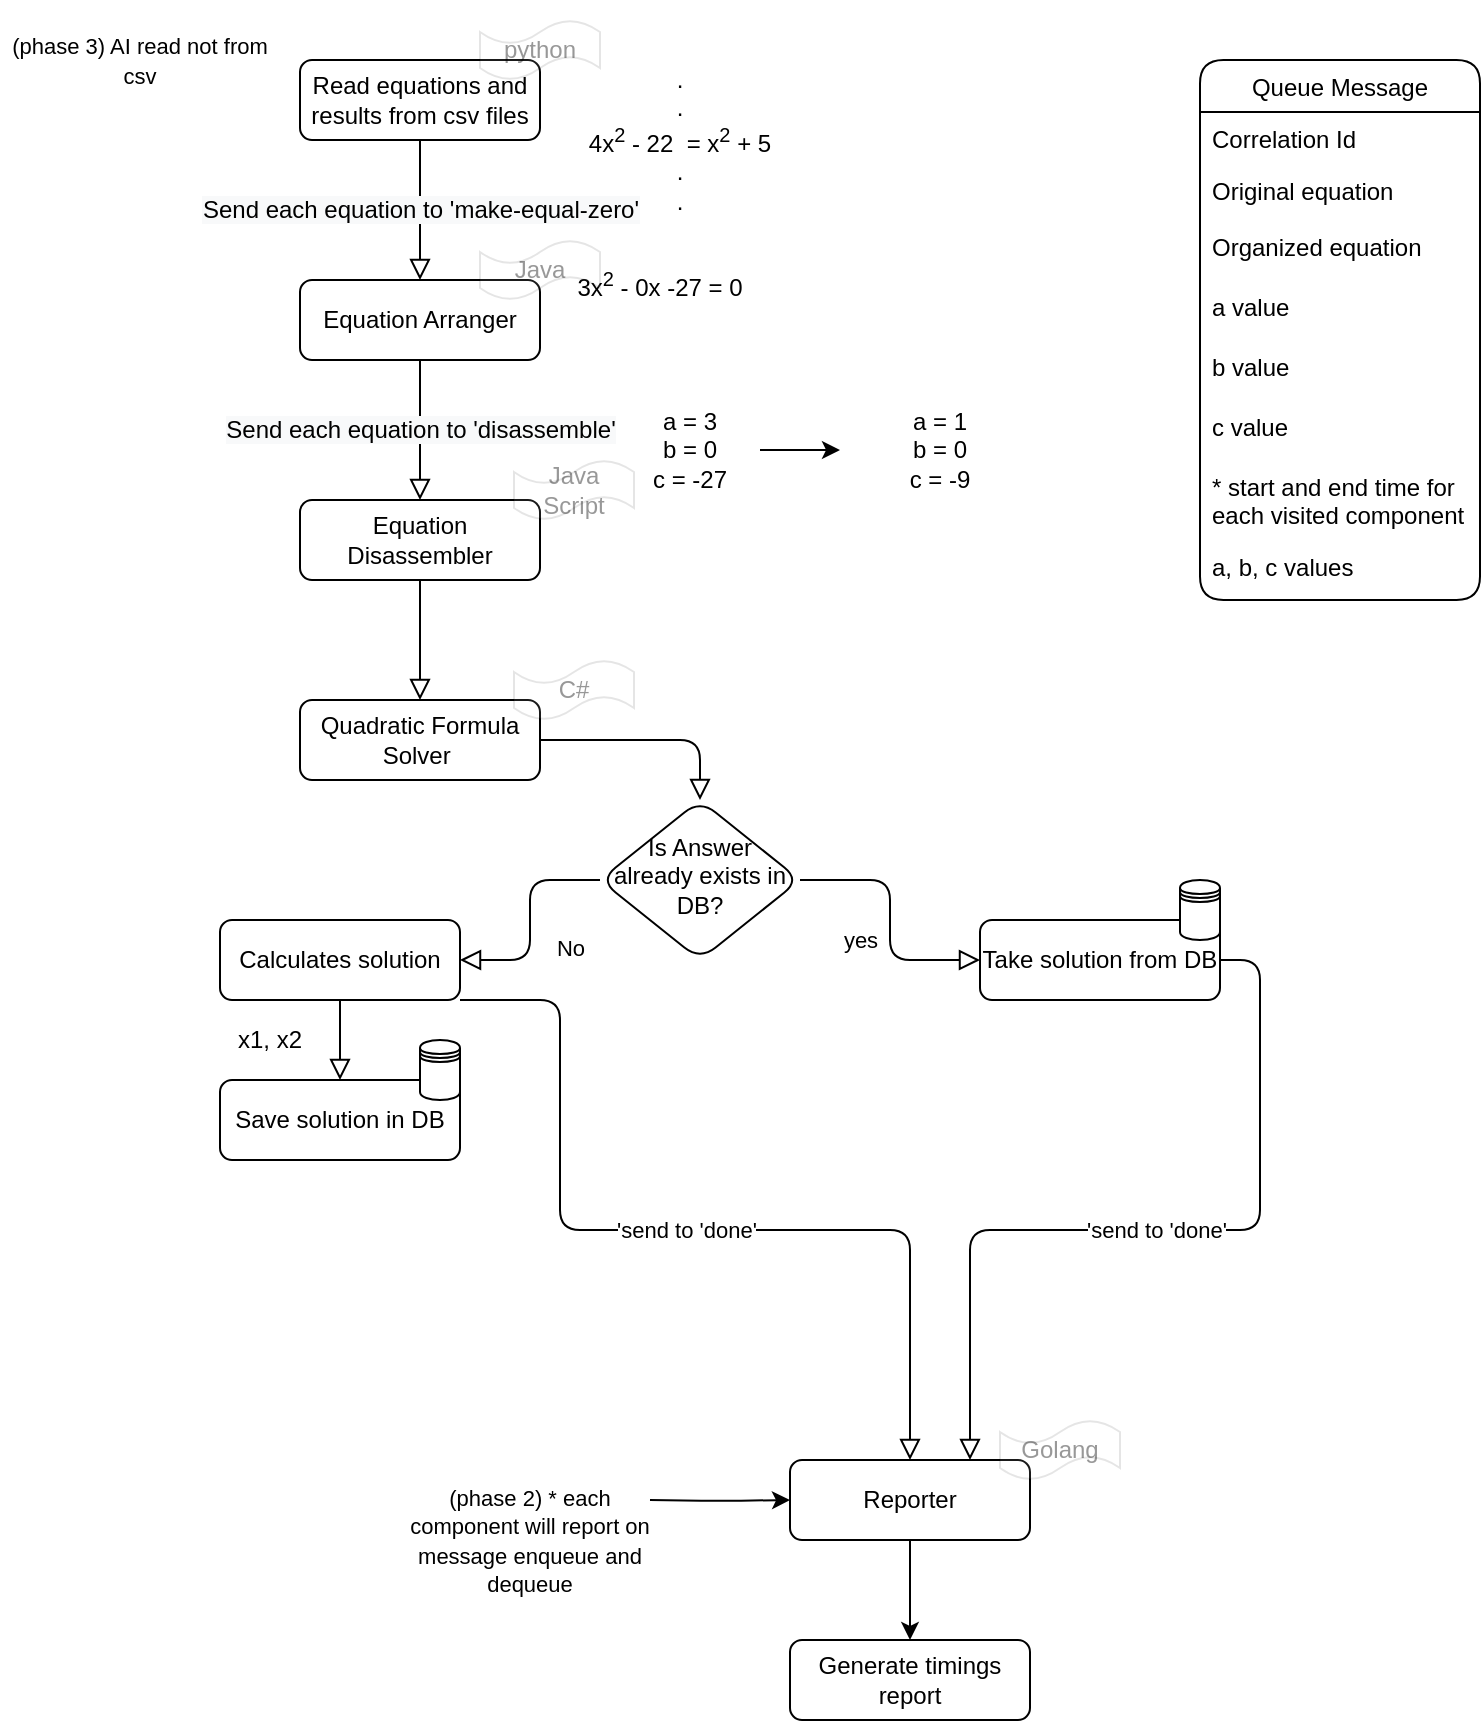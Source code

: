 <mxfile version="13.10.4" type="device"><diagram id="C5RBs43oDa-KdzZeNtuy" name="Page-1"><mxGraphModel dx="981" dy="508" grid="1" gridSize="10" guides="1" tooltips="1" connect="1" arrows="1" fold="1" page="1" pageScale="1" pageWidth="827" pageHeight="1169" math="0" shadow="0"><root><mxCell id="WIyWlLk6GJQsqaUBKTNV-0"/><mxCell id="WIyWlLk6GJQsqaUBKTNV-1" parent="WIyWlLk6GJQsqaUBKTNV-0"/><mxCell id="WIyWlLk6GJQsqaUBKTNV-2" value="&#10;&#10;&lt;span style=&quot;color: rgb(0, 0, 0); font-family: helvetica; font-size: 12px; font-style: normal; font-weight: 400; letter-spacing: normal; text-align: center; text-indent: 0px; text-transform: none; word-spacing: 0px; background-color: rgb(248, 249, 250); display: inline; float: none;&quot;&gt;Send each equation to 'make-equal-zero'&lt;/span&gt;&#10;&#10;" style="html=1;jettySize=auto;orthogonalLoop=1;fontSize=11;endArrow=block;endFill=0;endSize=8;strokeWidth=1;shadow=0;labelBackgroundColor=none;edgeStyle=orthogonalEdgeStyle;entryX=0.5;entryY=0;entryDx=0;entryDy=0;" parent="WIyWlLk6GJQsqaUBKTNV-1" source="WIyWlLk6GJQsqaUBKTNV-3" target="TW0-qW7-gYmL2JKoPxrd-0" edge="1"><mxGeometry relative="1" as="geometry"/></mxCell><mxCell id="WIyWlLk6GJQsqaUBKTNV-3" value="Read equations and results from csv files" style="whiteSpace=wrap;html=1;fontSize=12;glass=0;strokeWidth=1;shadow=0;rounded=1;" parent="WIyWlLk6GJQsqaUBKTNV-1" vertex="1"><mxGeometry x="160" y="40" width="120" height="40" as="geometry"/></mxCell><mxCell id="TW0-qW7-gYmL2JKoPxrd-0" value="Equation Arranger" style="whiteSpace=wrap;html=1;fontSize=12;glass=0;strokeWidth=1;shadow=0;rounded=1;" vertex="1" parent="WIyWlLk6GJQsqaUBKTNV-1"><mxGeometry x="160" y="150" width="120" height="40" as="geometry"/></mxCell><mxCell id="TW0-qW7-gYmL2JKoPxrd-1" value=".&lt;br&gt;.&lt;br&gt;4x&lt;sup&gt;2&lt;/sup&gt; - 22&amp;nbsp; = x&lt;sup&gt;2&lt;/sup&gt; + 5&lt;br&gt;.&lt;br&gt;." style="text;html=1;strokeColor=none;fillColor=none;align=center;verticalAlign=middle;whiteSpace=wrap;rounded=1;" vertex="1" parent="WIyWlLk6GJQsqaUBKTNV-1"><mxGeometry x="280" y="40" width="140" height="80" as="geometry"/></mxCell><mxCell id="TW0-qW7-gYmL2JKoPxrd-13" style="edgeStyle=orthogonalEdgeStyle;orthogonalLoop=1;jettySize=auto;html=1;" edge="1" parent="WIyWlLk6GJQsqaUBKTNV-1" source="TW0-qW7-gYmL2JKoPxrd-2" target="TW0-qW7-gYmL2JKoPxrd-9"><mxGeometry relative="1" as="geometry"/></mxCell><mxCell id="TW0-qW7-gYmL2JKoPxrd-2" value="a = 3&lt;br&gt;b = 0&lt;br&gt;c = -27" style="text;html=1;strokeColor=none;fillColor=none;align=center;verticalAlign=middle;whiteSpace=wrap;rounded=1;" vertex="1" parent="WIyWlLk6GJQsqaUBKTNV-1"><mxGeometry x="320" y="210" width="70" height="50" as="geometry"/></mxCell><mxCell id="TW0-qW7-gYmL2JKoPxrd-3" value="Equation Disassembler" style="whiteSpace=wrap;html=1;fontSize=12;glass=0;strokeWidth=1;shadow=0;rounded=1;" vertex="1" parent="WIyWlLk6GJQsqaUBKTNV-1"><mxGeometry x="160" y="260" width="120" height="40" as="geometry"/></mxCell><mxCell id="TW0-qW7-gYmL2JKoPxrd-4" value="&lt;br&gt;3x&lt;sup&gt;2&lt;/sup&gt; - 0x -27 = 0" style="text;html=1;strokeColor=none;fillColor=none;align=center;verticalAlign=middle;whiteSpace=wrap;rounded=1;" vertex="1" parent="WIyWlLk6GJQsqaUBKTNV-1"><mxGeometry x="290" y="130" width="100" height="30" as="geometry"/></mxCell><mxCell id="TW0-qW7-gYmL2JKoPxrd-6" value="&#10;&#10;&lt;span style=&quot;color: rgb(0, 0, 0); font-family: helvetica; font-size: 12px; font-style: normal; font-weight: 400; letter-spacing: normal; text-align: center; text-indent: 0px; text-transform: none; word-spacing: 0px; background-color: rgb(248, 249, 250); display: inline; float: none;&quot;&gt;Send each equation to 'disassemble'&lt;/span&gt;&#10;&#10;" style="html=1;jettySize=auto;orthogonalLoop=1;fontSize=11;endArrow=block;endFill=0;endSize=8;strokeWidth=1;shadow=0;labelBackgroundColor=none;edgeStyle=orthogonalEdgeStyle;entryX=0.5;entryY=0;entryDx=0;entryDy=0;exitX=0.5;exitY=1;exitDx=0;exitDy=0;" edge="1" parent="WIyWlLk6GJQsqaUBKTNV-1" source="TW0-qW7-gYmL2JKoPxrd-0" target="TW0-qW7-gYmL2JKoPxrd-3"><mxGeometry relative="1" as="geometry"><mxPoint x="230" y="90" as="sourcePoint"/><mxPoint x="230" y="140" as="targetPoint"/></mxGeometry></mxCell><mxCell id="TW0-qW7-gYmL2JKoPxrd-7" value="Calculates solution" style="whiteSpace=wrap;html=1;fontSize=12;glass=0;strokeWidth=1;shadow=0;rounded=1;" vertex="1" parent="WIyWlLk6GJQsqaUBKTNV-1"><mxGeometry x="120" y="470" width="120" height="40" as="geometry"/></mxCell><mxCell id="TW0-qW7-gYmL2JKoPxrd-8" value="" style="html=1;jettySize=auto;orthogonalLoop=1;fontSize=11;endArrow=block;endFill=0;endSize=8;strokeWidth=1;shadow=0;labelBackgroundColor=none;edgeStyle=orthogonalEdgeStyle;exitX=0.5;exitY=1;exitDx=0;exitDy=0;" edge="1" parent="WIyWlLk6GJQsqaUBKTNV-1" source="TW0-qW7-gYmL2JKoPxrd-3" target="TW0-qW7-gYmL2JKoPxrd-24"><mxGeometry relative="1" as="geometry"><mxPoint x="220" y="420" as="sourcePoint"/><mxPoint x="279" y="450" as="targetPoint"/></mxGeometry></mxCell><mxCell id="TW0-qW7-gYmL2JKoPxrd-9" value="a = 1&lt;br&gt;b = 0&lt;br&gt;c = -9" style="text;html=1;strokeColor=none;fillColor=none;align=center;verticalAlign=middle;whiteSpace=wrap;rounded=1;" vertex="1" parent="WIyWlLk6GJQsqaUBKTNV-1"><mxGeometry x="430" y="210" width="100" height="50" as="geometry"/></mxCell><mxCell id="TW0-qW7-gYmL2JKoPxrd-14" value="Is Answer already exists in DB?" style="rhombus;whiteSpace=wrap;html=1;shadow=0;fontFamily=Helvetica;fontSize=12;align=center;strokeWidth=1;spacing=6;spacingTop=-4;rounded=1;" vertex="1" parent="WIyWlLk6GJQsqaUBKTNV-1"><mxGeometry x="310" y="410" width="100" height="80" as="geometry"/></mxCell><mxCell id="TW0-qW7-gYmL2JKoPxrd-18" value="No" style="edgeStyle=orthogonalEdgeStyle;html=1;jettySize=auto;orthogonalLoop=1;fontSize=11;endArrow=block;endFill=0;endSize=8;strokeWidth=1;shadow=0;labelBackgroundColor=none;exitX=0;exitY=0.5;exitDx=0;exitDy=0;entryX=1;entryY=0.5;entryDx=0;entryDy=0;" edge="1" parent="WIyWlLk6GJQsqaUBKTNV-1" source="TW0-qW7-gYmL2JKoPxrd-14" target="TW0-qW7-gYmL2JKoPxrd-7"><mxGeometry x="0.25" y="20" relative="1" as="geometry"><mxPoint as="offset"/><mxPoint x="330" y="520" as="sourcePoint"/><mxPoint x="550" y="570" as="targetPoint"/></mxGeometry></mxCell><mxCell id="TW0-qW7-gYmL2JKoPxrd-19" value="yes" style="html=1;jettySize=auto;orthogonalLoop=1;fontSize=11;endArrow=block;endFill=0;endSize=8;strokeWidth=1;shadow=0;labelBackgroundColor=none;edgeStyle=orthogonalEdgeStyle;exitX=1;exitY=0.5;exitDx=0;exitDy=0;entryX=0;entryY=0.5;entryDx=0;entryDy=0;" edge="1" parent="WIyWlLk6GJQsqaUBKTNV-1" source="TW0-qW7-gYmL2JKoPxrd-14" target="TW0-qW7-gYmL2JKoPxrd-20"><mxGeometry x="0.154" y="-15" relative="1" as="geometry"><mxPoint as="offset"/><mxPoint x="370" y="450" as="sourcePoint"/><mxPoint x="370" y="440" as="targetPoint"/></mxGeometry></mxCell><mxCell id="TW0-qW7-gYmL2JKoPxrd-20" value="Take solution from DB" style="whiteSpace=wrap;html=1;fontSize=12;glass=0;strokeWidth=1;shadow=0;rounded=1;" vertex="1" parent="WIyWlLk6GJQsqaUBKTNV-1"><mxGeometry x="500" y="470" width="120" height="40" as="geometry"/></mxCell><mxCell id="TW0-qW7-gYmL2JKoPxrd-21" value="Save solution in DB" style="whiteSpace=wrap;html=1;fontSize=12;glass=0;strokeWidth=1;shadow=0;rounded=1;" vertex="1" parent="WIyWlLk6GJQsqaUBKTNV-1"><mxGeometry x="120" y="550" width="120" height="40" as="geometry"/></mxCell><mxCell id="TW0-qW7-gYmL2JKoPxrd-22" value="" style="html=1;jettySize=auto;orthogonalLoop=1;fontSize=11;endArrow=block;endFill=0;endSize=8;strokeWidth=1;shadow=0;labelBackgroundColor=none;edgeStyle=orthogonalEdgeStyle;entryX=0.5;entryY=0;entryDx=0;entryDy=0;exitX=0.5;exitY=1;exitDx=0;exitDy=0;" edge="1" parent="WIyWlLk6GJQsqaUBKTNV-1" source="TW0-qW7-gYmL2JKoPxrd-7" target="TW0-qW7-gYmL2JKoPxrd-21"><mxGeometry relative="1" as="geometry"><mxPoint x="339.5" y="610" as="sourcePoint"/><mxPoint x="339.5" y="670" as="targetPoint"/></mxGeometry></mxCell><mxCell id="TW0-qW7-gYmL2JKoPxrd-24" value="Quadratic Formula Solver&amp;nbsp;" style="whiteSpace=wrap;html=1;fontSize=12;glass=0;strokeWidth=1;shadow=0;rounded=1;" vertex="1" parent="WIyWlLk6GJQsqaUBKTNV-1"><mxGeometry x="160" y="360" width="120" height="40" as="geometry"/></mxCell><mxCell id="TW0-qW7-gYmL2JKoPxrd-25" value="" style="html=1;jettySize=auto;orthogonalLoop=1;fontSize=11;endArrow=block;endFill=0;endSize=8;strokeWidth=1;shadow=0;labelBackgroundColor=none;edgeStyle=orthogonalEdgeStyle;exitX=1;exitY=0.5;exitDx=0;exitDy=0;entryX=0.5;entryY=0;entryDx=0;entryDy=0;" edge="1" parent="WIyWlLk6GJQsqaUBKTNV-1" source="TW0-qW7-gYmL2JKoPxrd-24" target="TW0-qW7-gYmL2JKoPxrd-14"><mxGeometry relative="1" as="geometry"><mxPoint x="260" y="430" as="sourcePoint"/><mxPoint x="260" y="490" as="targetPoint"/></mxGeometry></mxCell><mxCell id="TW0-qW7-gYmL2JKoPxrd-32" value="" style="edgeStyle=orthogonalEdgeStyle;orthogonalLoop=1;jettySize=auto;html=1;shadow=0;sketch=0;align=center;" edge="1" parent="WIyWlLk6GJQsqaUBKTNV-1" target="TW0-qW7-gYmL2JKoPxrd-28"><mxGeometry x="0.143" y="-40" relative="1" as="geometry"><mxPoint x="335" y="760" as="sourcePoint"/><mxPoint as="offset"/></mxGeometry></mxCell><mxCell id="TW0-qW7-gYmL2JKoPxrd-35" style="edgeStyle=orthogonalEdgeStyle;sketch=0;orthogonalLoop=1;jettySize=auto;html=1;entryX=0.5;entryY=0;entryDx=0;entryDy=0;shadow=0;strokeColor=#000000;" edge="1" parent="WIyWlLk6GJQsqaUBKTNV-1" source="TW0-qW7-gYmL2JKoPxrd-28" target="TW0-qW7-gYmL2JKoPxrd-33"><mxGeometry relative="1" as="geometry"/></mxCell><mxCell id="TW0-qW7-gYmL2JKoPxrd-28" value="Reporter" style="whiteSpace=wrap;html=1;fontSize=12;glass=0;strokeWidth=1;shadow=0;rounded=1;" vertex="1" parent="WIyWlLk6GJQsqaUBKTNV-1"><mxGeometry x="405" y="740" width="120" height="40" as="geometry"/></mxCell><mxCell id="TW0-qW7-gYmL2JKoPxrd-29" value="x1, x2" style="text;html=1;strokeColor=none;fillColor=none;align=center;verticalAlign=middle;whiteSpace=wrap;rounded=1;" vertex="1" parent="WIyWlLk6GJQsqaUBKTNV-1"><mxGeometry x="120" y="520" width="50" height="20" as="geometry"/></mxCell><mxCell id="TW0-qW7-gYmL2JKoPxrd-33" value="Generate timings report" style="whiteSpace=wrap;html=1;fontSize=12;glass=0;strokeWidth=1;shadow=0;rounded=1;" vertex="1" parent="WIyWlLk6GJQsqaUBKTNV-1"><mxGeometry x="405" y="830" width="120" height="40" as="geometry"/></mxCell><mxCell id="TW0-qW7-gYmL2JKoPxrd-37" value="&lt;span style=&quot;font-size: 11px ; background-color: rgb(255 , 255 , 255)&quot;&gt;(phase 3) AI read not from csv&lt;/span&gt;" style="text;html=1;strokeColor=none;fillColor=none;align=center;verticalAlign=middle;whiteSpace=wrap;rounded=1;" vertex="1" parent="WIyWlLk6GJQsqaUBKTNV-1"><mxGeometry x="10" y="10" width="140" height="60" as="geometry"/></mxCell><mxCell id="TW0-qW7-gYmL2JKoPxrd-40" value="&#10;&#10;&lt;span style=&quot;color: rgb(0, 0, 0); font-family: helvetica; font-size: 11px; font-style: normal; font-weight: 400; letter-spacing: normal; text-align: center; text-indent: 0px; text-transform: none; word-spacing: 0px; background-color: rgb(255, 255, 255); display: inline; float: none;&quot;&gt;'send to 'done'&lt;/span&gt;&#10;&#10;" style="html=1;jettySize=auto;orthogonalLoop=1;fontSize=11;endArrow=block;endFill=0;endSize=8;strokeWidth=1;shadow=0;labelBackgroundColor=none;edgeStyle=orthogonalEdgeStyle;exitX=1;exitY=0.5;exitDx=0;exitDy=0;entryX=0.75;entryY=0;entryDx=0;entryDy=0;" edge="1" parent="WIyWlLk6GJQsqaUBKTNV-1" source="TW0-qW7-gYmL2JKoPxrd-20" target="TW0-qW7-gYmL2JKoPxrd-28"><mxGeometry relative="1" as="geometry"><mxPoint x="640" y="510" as="sourcePoint"/><mxPoint x="680" y="640" as="targetPoint"/></mxGeometry></mxCell><mxCell id="TW0-qW7-gYmL2JKoPxrd-41" value="&#10;&#10;&lt;span style=&quot;color: rgb(0, 0, 0); font-family: helvetica; font-size: 11px; font-style: normal; font-weight: 400; letter-spacing: normal; text-align: center; text-indent: 0px; text-transform: none; word-spacing: 0px; background-color: rgb(255, 255, 255); display: inline; float: none;&quot;&gt;'send to 'done'&lt;/span&gt;&#10;&#10;" style="html=1;jettySize=auto;orthogonalLoop=1;fontSize=11;endArrow=block;endFill=0;endSize=8;strokeWidth=1;shadow=0;labelBackgroundColor=none;edgeStyle=orthogonalEdgeStyle;exitX=1;exitY=1;exitDx=0;exitDy=0;entryX=0.5;entryY=0;entryDx=0;entryDy=0;" edge="1" parent="WIyWlLk6GJQsqaUBKTNV-1" source="TW0-qW7-gYmL2JKoPxrd-7" target="TW0-qW7-gYmL2JKoPxrd-28"><mxGeometry relative="1" as="geometry"><mxPoint x="630" y="500" as="sourcePoint"/><mxPoint x="505" y="750" as="targetPoint"/><Array as="points"><mxPoint x="290" y="510"/><mxPoint x="290" y="625"/><mxPoint x="465" y="625"/></Array></mxGeometry></mxCell><mxCell id="TW0-qW7-gYmL2JKoPxrd-42" value="Queue Message" style="swimlane;fontStyle=0;childLayout=stackLayout;horizontal=1;startSize=26;fillColor=none;horizontalStack=0;resizeParent=1;resizeParentMax=0;resizeLast=0;collapsible=1;marginBottom=0;rounded=1;" vertex="1" parent="WIyWlLk6GJQsqaUBKTNV-1"><mxGeometry x="610" y="40" width="140" height="270" as="geometry"><mxRectangle x="580" y="50" width="120" height="26" as="alternateBounds"/></mxGeometry></mxCell><mxCell id="TW0-qW7-gYmL2JKoPxrd-43" value="Correlation Id" style="text;strokeColor=none;fillColor=none;align=left;verticalAlign=top;spacingLeft=4;spacingRight=4;overflow=hidden;rotatable=0;points=[[0,0.5],[1,0.5]];portConstraint=eastwest;rounded=1;" vertex="1" parent="TW0-qW7-gYmL2JKoPxrd-42"><mxGeometry y="26" width="140" height="26" as="geometry"/></mxCell><mxCell id="TW0-qW7-gYmL2JKoPxrd-44" value="Original equation" style="text;strokeColor=none;fillColor=none;align=left;verticalAlign=top;spacingLeft=4;spacingRight=4;overflow=hidden;rotatable=0;points=[[0,0.5],[1,0.5]];portConstraint=eastwest;rounded=1;" vertex="1" parent="TW0-qW7-gYmL2JKoPxrd-42"><mxGeometry y="52" width="140" height="28" as="geometry"/></mxCell><mxCell id="TW0-qW7-gYmL2JKoPxrd-52" value="Organized equation" style="text;strokeColor=none;fillColor=none;align=left;verticalAlign=top;spacingLeft=4;spacingRight=4;overflow=hidden;rotatable=0;points=[[0,0.5],[1,0.5]];portConstraint=eastwest;rounded=1;" vertex="1" parent="TW0-qW7-gYmL2JKoPxrd-42"><mxGeometry y="80" width="140" height="30" as="geometry"/></mxCell><mxCell id="TW0-qW7-gYmL2JKoPxrd-51" value="a value" style="text;strokeColor=none;fillColor=none;align=left;verticalAlign=top;spacingLeft=4;spacingRight=4;overflow=hidden;rotatable=0;points=[[0,0.5],[1,0.5]];portConstraint=eastwest;rounded=1;" vertex="1" parent="TW0-qW7-gYmL2JKoPxrd-42"><mxGeometry y="110" width="140" height="30" as="geometry"/></mxCell><mxCell id="TW0-qW7-gYmL2JKoPxrd-50" value="b value" style="text;strokeColor=none;fillColor=none;align=left;verticalAlign=top;spacingLeft=4;spacingRight=4;overflow=hidden;rotatable=0;points=[[0,0.5],[1,0.5]];portConstraint=eastwest;rounded=1;" vertex="1" parent="TW0-qW7-gYmL2JKoPxrd-42"><mxGeometry y="140" width="140" height="30" as="geometry"/></mxCell><mxCell id="TW0-qW7-gYmL2JKoPxrd-49" value="c value" style="text;strokeColor=none;fillColor=none;align=left;verticalAlign=top;spacingLeft=4;spacingRight=4;overflow=hidden;rotatable=0;points=[[0,0.5],[1,0.5]];portConstraint=eastwest;rounded=1;" vertex="1" parent="TW0-qW7-gYmL2JKoPxrd-42"><mxGeometry y="170" width="140" height="30" as="geometry"/></mxCell><mxCell id="TW0-qW7-gYmL2JKoPxrd-53" value="* start and end time for&#10;each visited component" style="text;strokeColor=none;fillColor=none;align=left;verticalAlign=top;spacingLeft=4;spacingRight=4;overflow=hidden;rotatable=0;points=[[0,0.5],[1,0.5]];portConstraint=eastwest;rounded=1;" vertex="1" parent="TW0-qW7-gYmL2JKoPxrd-42"><mxGeometry y="200" width="140" height="40" as="geometry"/></mxCell><mxCell id="TW0-qW7-gYmL2JKoPxrd-45" value="a, b, c values" style="text;strokeColor=none;fillColor=none;align=left;verticalAlign=top;spacingLeft=4;spacingRight=4;overflow=hidden;rotatable=0;points=[[0,0.5],[1,0.5]];portConstraint=eastwest;rounded=1;" vertex="1" parent="TW0-qW7-gYmL2JKoPxrd-42"><mxGeometry y="240" width="140" height="30" as="geometry"/></mxCell><mxCell id="TW0-qW7-gYmL2JKoPxrd-54" value="&lt;span style=&quot;font-size: 11px ; background-color: rgb(255 , 255 , 255)&quot;&gt;(phase 2) * each component will report on message enqueue and dequeue&lt;/span&gt;" style="text;html=1;strokeColor=none;fillColor=none;align=center;verticalAlign=middle;whiteSpace=wrap;rounded=1;" vertex="1" parent="WIyWlLk6GJQsqaUBKTNV-1"><mxGeometry x="205" y="750" width="140" height="60" as="geometry"/></mxCell><mxCell id="TW0-qW7-gYmL2JKoPxrd-56" value="" style="shape=datastore;whiteSpace=wrap;html=1;rounded=1;" vertex="1" parent="WIyWlLk6GJQsqaUBKTNV-1"><mxGeometry x="600" y="450" width="20" height="30" as="geometry"/></mxCell><mxCell id="TW0-qW7-gYmL2JKoPxrd-57" value="" style="shape=datastore;whiteSpace=wrap;html=1;rounded=1;" vertex="1" parent="WIyWlLk6GJQsqaUBKTNV-1"><mxGeometry x="220" y="530" width="20" height="30" as="geometry"/></mxCell><mxCell id="TW0-qW7-gYmL2JKoPxrd-59" value="python" style="shape=tape;whiteSpace=wrap;html=1;rounded=1;opacity=10;textOpacity=40;" vertex="1" parent="WIyWlLk6GJQsqaUBKTNV-1"><mxGeometry x="250" y="20" width="60" height="30" as="geometry"/></mxCell><mxCell id="TW0-qW7-gYmL2JKoPxrd-64" value="Java" style="shape=tape;whiteSpace=wrap;html=1;rounded=1;opacity=10;textOpacity=40;" vertex="1" parent="WIyWlLk6GJQsqaUBKTNV-1"><mxGeometry x="250" y="130" width="60" height="30" as="geometry"/></mxCell><mxCell id="TW0-qW7-gYmL2JKoPxrd-65" value="Java Script" style="shape=tape;whiteSpace=wrap;html=1;rounded=1;opacity=10;textOpacity=40;" vertex="1" parent="WIyWlLk6GJQsqaUBKTNV-1"><mxGeometry x="267" y="240" width="60" height="30" as="geometry"/></mxCell><mxCell id="TW0-qW7-gYmL2JKoPxrd-66" value="C#" style="shape=tape;whiteSpace=wrap;html=1;rounded=1;opacity=10;textOpacity=40;" vertex="1" parent="WIyWlLk6GJQsqaUBKTNV-1"><mxGeometry x="267" y="340" width="60" height="30" as="geometry"/></mxCell><mxCell id="TW0-qW7-gYmL2JKoPxrd-67" value="Golang" style="shape=tape;whiteSpace=wrap;html=1;rounded=1;opacity=10;textOpacity=40;" vertex="1" parent="WIyWlLk6GJQsqaUBKTNV-1"><mxGeometry x="510" y="720" width="60" height="30" as="geometry"/></mxCell></root></mxGraphModel></diagram></mxfile>